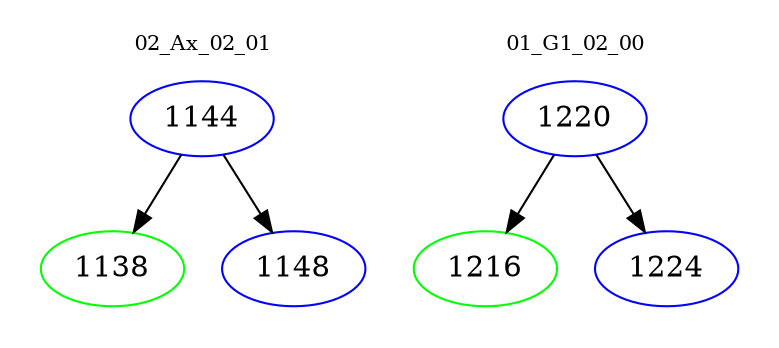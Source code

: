 digraph{
subgraph cluster_0 {
color = white
label = "02_Ax_02_01";
fontsize=10;
T0_1144 [label="1144", color="blue"]
T0_1144 -> T0_1138 [color="black"]
T0_1138 [label="1138", color="green"]
T0_1144 -> T0_1148 [color="black"]
T0_1148 [label="1148", color="blue"]
}
subgraph cluster_1 {
color = white
label = "01_G1_02_00";
fontsize=10;
T1_1220 [label="1220", color="blue"]
T1_1220 -> T1_1216 [color="black"]
T1_1216 [label="1216", color="green"]
T1_1220 -> T1_1224 [color="black"]
T1_1224 [label="1224", color="blue"]
}
}
